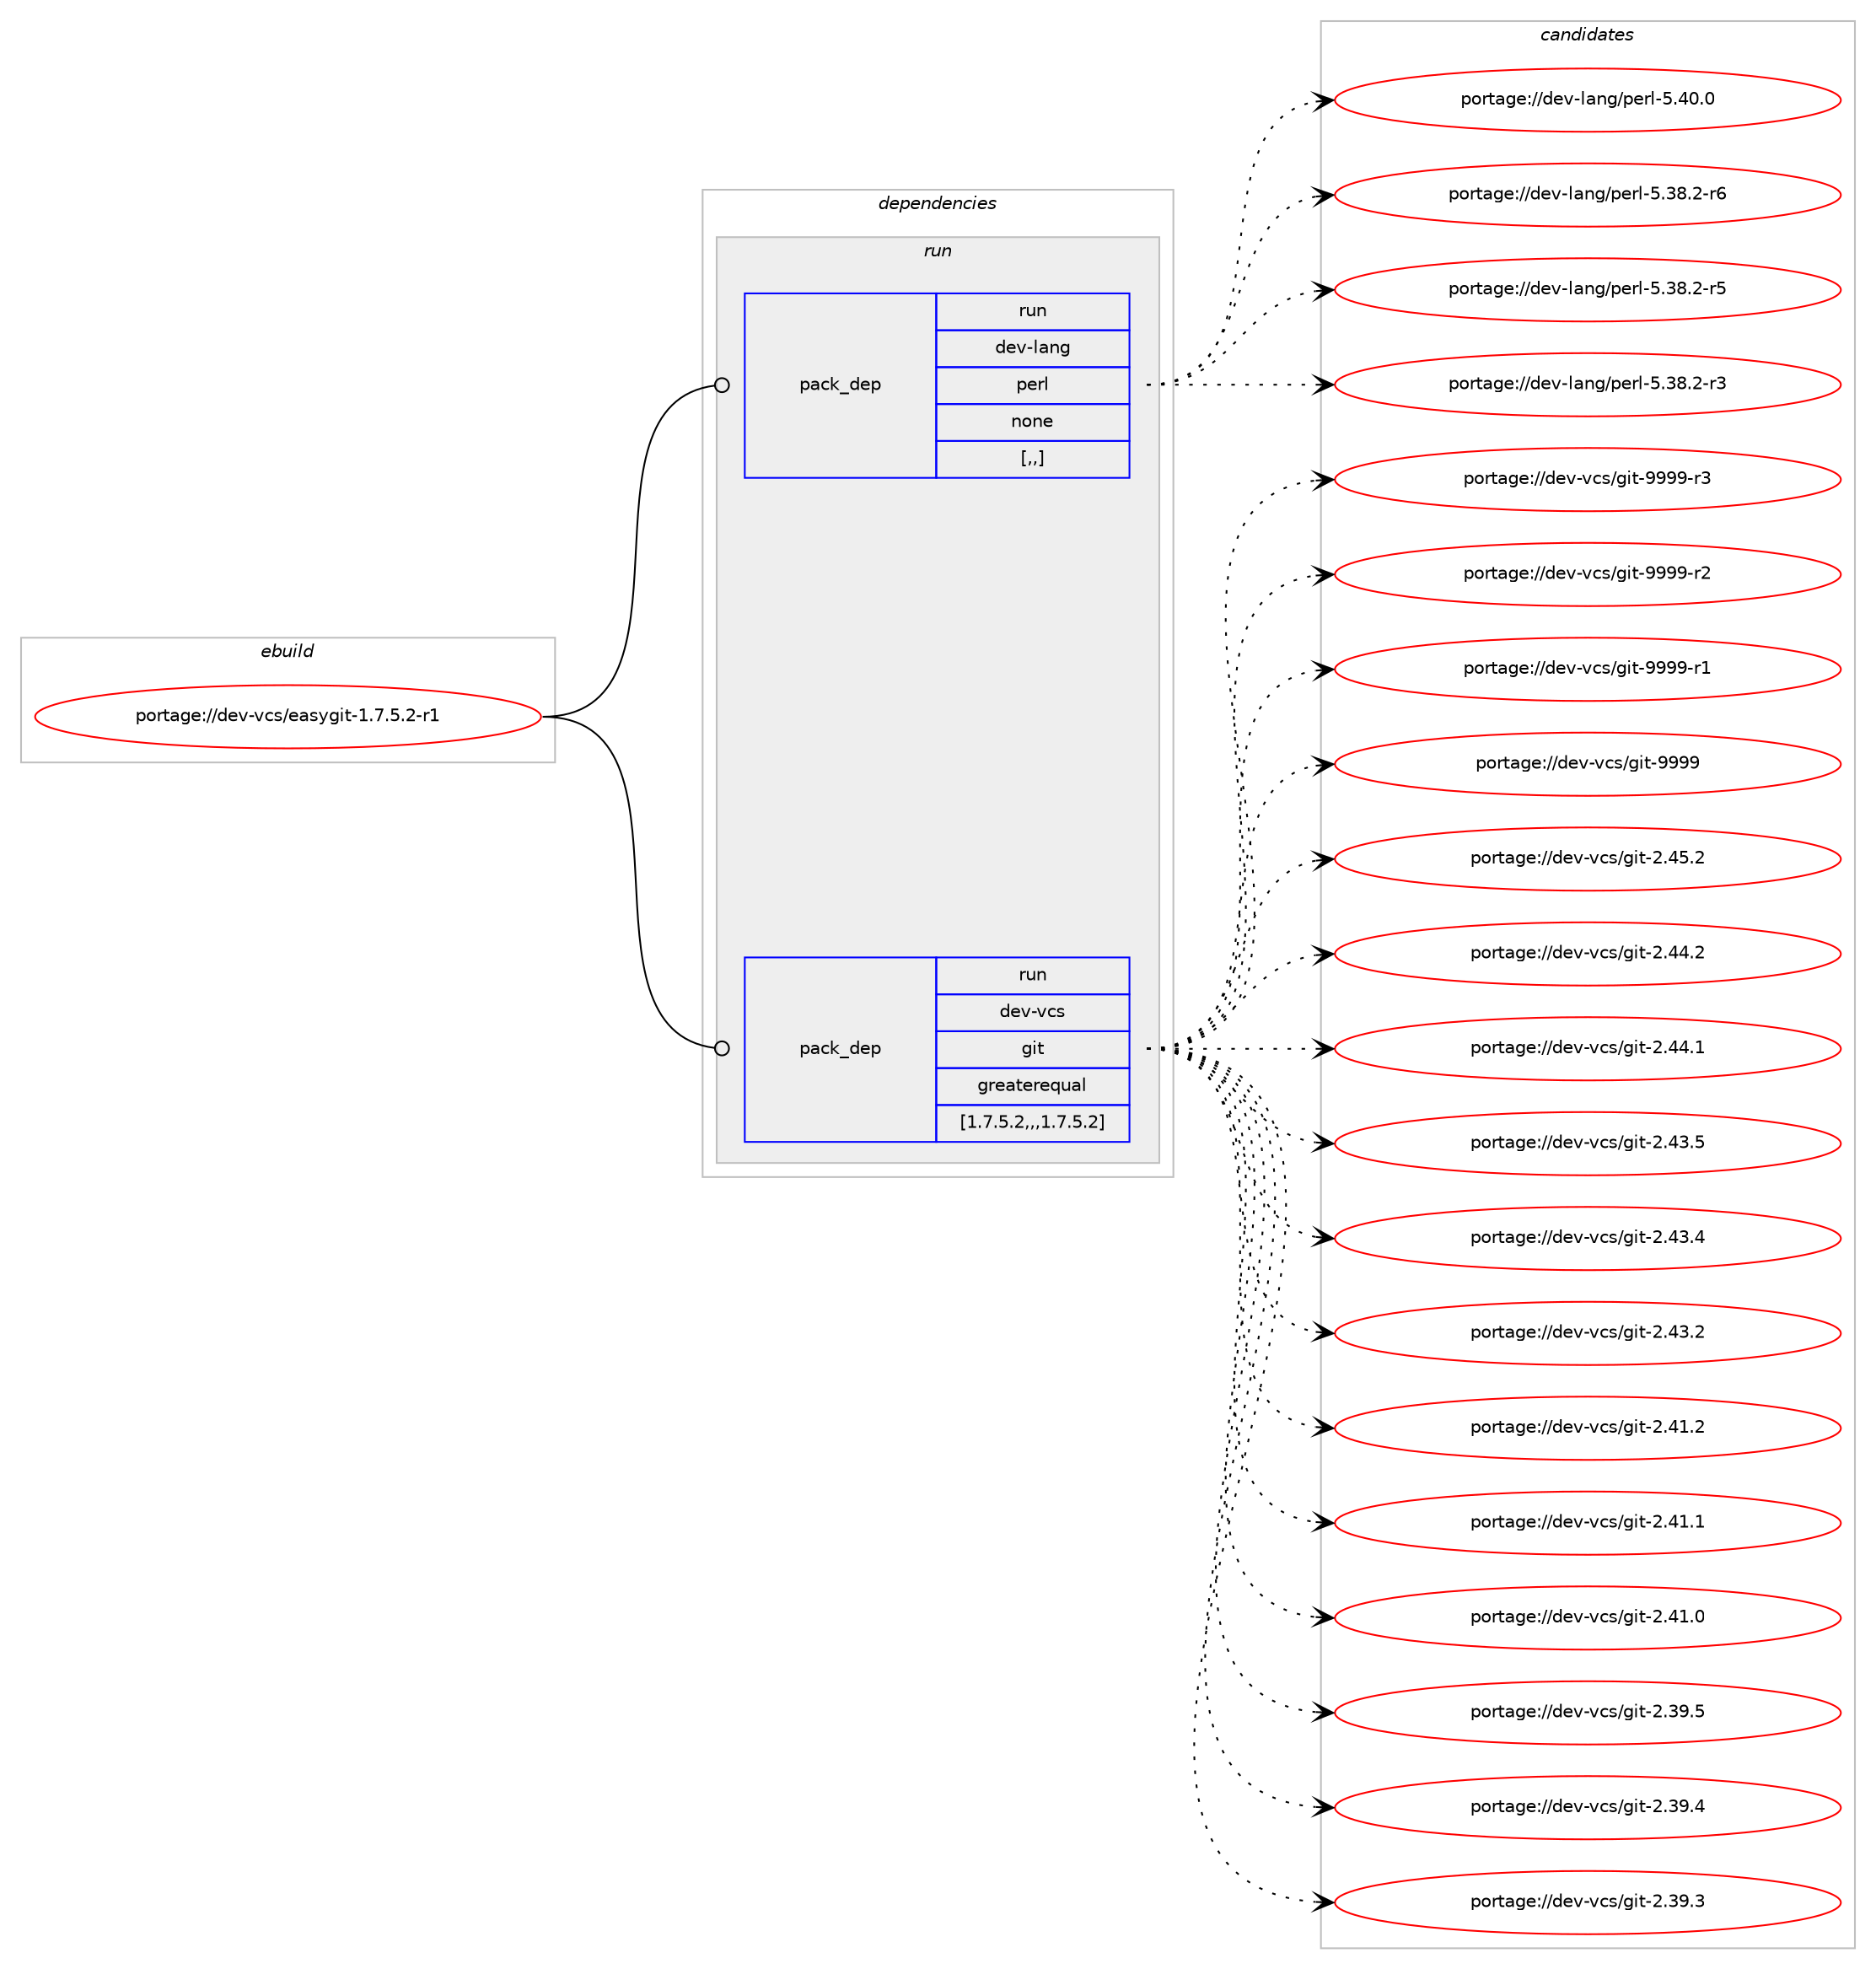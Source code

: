 digraph prolog {

# *************
# Graph options
# *************

newrank=true;
concentrate=true;
compound=true;
graph [rankdir=LR,fontname=Helvetica,fontsize=10,ranksep=1.5];#, ranksep=2.5, nodesep=0.2];
edge  [arrowhead=vee];
node  [fontname=Helvetica,fontsize=10];

# **********
# The ebuild
# **********

subgraph cluster_leftcol {
color=gray;
label=<<i>ebuild</i>>;
id [label="portage://dev-vcs/easygit-1.7.5.2-r1", color=red, width=4, href="../dev-vcs/easygit-1.7.5.2-r1.svg"];
}

# ****************
# The dependencies
# ****************

subgraph cluster_midcol {
color=gray;
label=<<i>dependencies</i>>;
subgraph cluster_compile {
fillcolor="#eeeeee";
style=filled;
label=<<i>compile</i>>;
}
subgraph cluster_compileandrun {
fillcolor="#eeeeee";
style=filled;
label=<<i>compile and run</i>>;
}
subgraph cluster_run {
fillcolor="#eeeeee";
style=filled;
label=<<i>run</i>>;
subgraph pack157083 {
dependency220499 [label=<<TABLE BORDER="0" CELLBORDER="1" CELLSPACING="0" CELLPADDING="4" WIDTH="220"><TR><TD ROWSPAN="6" CELLPADDING="30">pack_dep</TD></TR><TR><TD WIDTH="110">run</TD></TR><TR><TD>dev-lang</TD></TR><TR><TD>perl</TD></TR><TR><TD>none</TD></TR><TR><TD>[,,]</TD></TR></TABLE>>, shape=none, color=blue];
}
id:e -> dependency220499:w [weight=20,style="solid",arrowhead="odot"];
subgraph pack157084 {
dependency220500 [label=<<TABLE BORDER="0" CELLBORDER="1" CELLSPACING="0" CELLPADDING="4" WIDTH="220"><TR><TD ROWSPAN="6" CELLPADDING="30">pack_dep</TD></TR><TR><TD WIDTH="110">run</TD></TR><TR><TD>dev-vcs</TD></TR><TR><TD>git</TD></TR><TR><TD>greaterequal</TD></TR><TR><TD>[1.7.5.2,,,1.7.5.2]</TD></TR></TABLE>>, shape=none, color=blue];
}
id:e -> dependency220500:w [weight=20,style="solid",arrowhead="odot"];
}
}

# **************
# The candidates
# **************

subgraph cluster_choices {
rank=same;
color=gray;
label=<<i>candidates</i>>;

subgraph choice157083 {
color=black;
nodesep=1;
choice10010111845108971101034711210111410845534652484648 [label="portage://dev-lang/perl-5.40.0", color=red, width=4,href="../dev-lang/perl-5.40.0.svg"];
choice100101118451089711010347112101114108455346515646504511454 [label="portage://dev-lang/perl-5.38.2-r6", color=red, width=4,href="../dev-lang/perl-5.38.2-r6.svg"];
choice100101118451089711010347112101114108455346515646504511453 [label="portage://dev-lang/perl-5.38.2-r5", color=red, width=4,href="../dev-lang/perl-5.38.2-r5.svg"];
choice100101118451089711010347112101114108455346515646504511451 [label="portage://dev-lang/perl-5.38.2-r3", color=red, width=4,href="../dev-lang/perl-5.38.2-r3.svg"];
dependency220499:e -> choice10010111845108971101034711210111410845534652484648:w [style=dotted,weight="100"];
dependency220499:e -> choice100101118451089711010347112101114108455346515646504511454:w [style=dotted,weight="100"];
dependency220499:e -> choice100101118451089711010347112101114108455346515646504511453:w [style=dotted,weight="100"];
dependency220499:e -> choice100101118451089711010347112101114108455346515646504511451:w [style=dotted,weight="100"];
}
subgraph choice157084 {
color=black;
nodesep=1;
choice10010111845118991154710310511645575757574511451 [label="portage://dev-vcs/git-9999-r3", color=red, width=4,href="../dev-vcs/git-9999-r3.svg"];
choice10010111845118991154710310511645575757574511450 [label="portage://dev-vcs/git-9999-r2", color=red, width=4,href="../dev-vcs/git-9999-r2.svg"];
choice10010111845118991154710310511645575757574511449 [label="portage://dev-vcs/git-9999-r1", color=red, width=4,href="../dev-vcs/git-9999-r1.svg"];
choice1001011184511899115471031051164557575757 [label="portage://dev-vcs/git-9999", color=red, width=4,href="../dev-vcs/git-9999.svg"];
choice10010111845118991154710310511645504652534650 [label="portage://dev-vcs/git-2.45.2", color=red, width=4,href="../dev-vcs/git-2.45.2.svg"];
choice10010111845118991154710310511645504652524650 [label="portage://dev-vcs/git-2.44.2", color=red, width=4,href="../dev-vcs/git-2.44.2.svg"];
choice10010111845118991154710310511645504652524649 [label="portage://dev-vcs/git-2.44.1", color=red, width=4,href="../dev-vcs/git-2.44.1.svg"];
choice10010111845118991154710310511645504652514653 [label="portage://dev-vcs/git-2.43.5", color=red, width=4,href="../dev-vcs/git-2.43.5.svg"];
choice10010111845118991154710310511645504652514652 [label="portage://dev-vcs/git-2.43.4", color=red, width=4,href="../dev-vcs/git-2.43.4.svg"];
choice10010111845118991154710310511645504652514650 [label="portage://dev-vcs/git-2.43.2", color=red, width=4,href="../dev-vcs/git-2.43.2.svg"];
choice10010111845118991154710310511645504652494650 [label="portage://dev-vcs/git-2.41.2", color=red, width=4,href="../dev-vcs/git-2.41.2.svg"];
choice10010111845118991154710310511645504652494649 [label="portage://dev-vcs/git-2.41.1", color=red, width=4,href="../dev-vcs/git-2.41.1.svg"];
choice10010111845118991154710310511645504652494648 [label="portage://dev-vcs/git-2.41.0", color=red, width=4,href="../dev-vcs/git-2.41.0.svg"];
choice10010111845118991154710310511645504651574653 [label="portage://dev-vcs/git-2.39.5", color=red, width=4,href="../dev-vcs/git-2.39.5.svg"];
choice10010111845118991154710310511645504651574652 [label="portage://dev-vcs/git-2.39.4", color=red, width=4,href="../dev-vcs/git-2.39.4.svg"];
choice10010111845118991154710310511645504651574651 [label="portage://dev-vcs/git-2.39.3", color=red, width=4,href="../dev-vcs/git-2.39.3.svg"];
dependency220500:e -> choice10010111845118991154710310511645575757574511451:w [style=dotted,weight="100"];
dependency220500:e -> choice10010111845118991154710310511645575757574511450:w [style=dotted,weight="100"];
dependency220500:e -> choice10010111845118991154710310511645575757574511449:w [style=dotted,weight="100"];
dependency220500:e -> choice1001011184511899115471031051164557575757:w [style=dotted,weight="100"];
dependency220500:e -> choice10010111845118991154710310511645504652534650:w [style=dotted,weight="100"];
dependency220500:e -> choice10010111845118991154710310511645504652524650:w [style=dotted,weight="100"];
dependency220500:e -> choice10010111845118991154710310511645504652524649:w [style=dotted,weight="100"];
dependency220500:e -> choice10010111845118991154710310511645504652514653:w [style=dotted,weight="100"];
dependency220500:e -> choice10010111845118991154710310511645504652514652:w [style=dotted,weight="100"];
dependency220500:e -> choice10010111845118991154710310511645504652514650:w [style=dotted,weight="100"];
dependency220500:e -> choice10010111845118991154710310511645504652494650:w [style=dotted,weight="100"];
dependency220500:e -> choice10010111845118991154710310511645504652494649:w [style=dotted,weight="100"];
dependency220500:e -> choice10010111845118991154710310511645504652494648:w [style=dotted,weight="100"];
dependency220500:e -> choice10010111845118991154710310511645504651574653:w [style=dotted,weight="100"];
dependency220500:e -> choice10010111845118991154710310511645504651574652:w [style=dotted,weight="100"];
dependency220500:e -> choice10010111845118991154710310511645504651574651:w [style=dotted,weight="100"];
}
}

}
